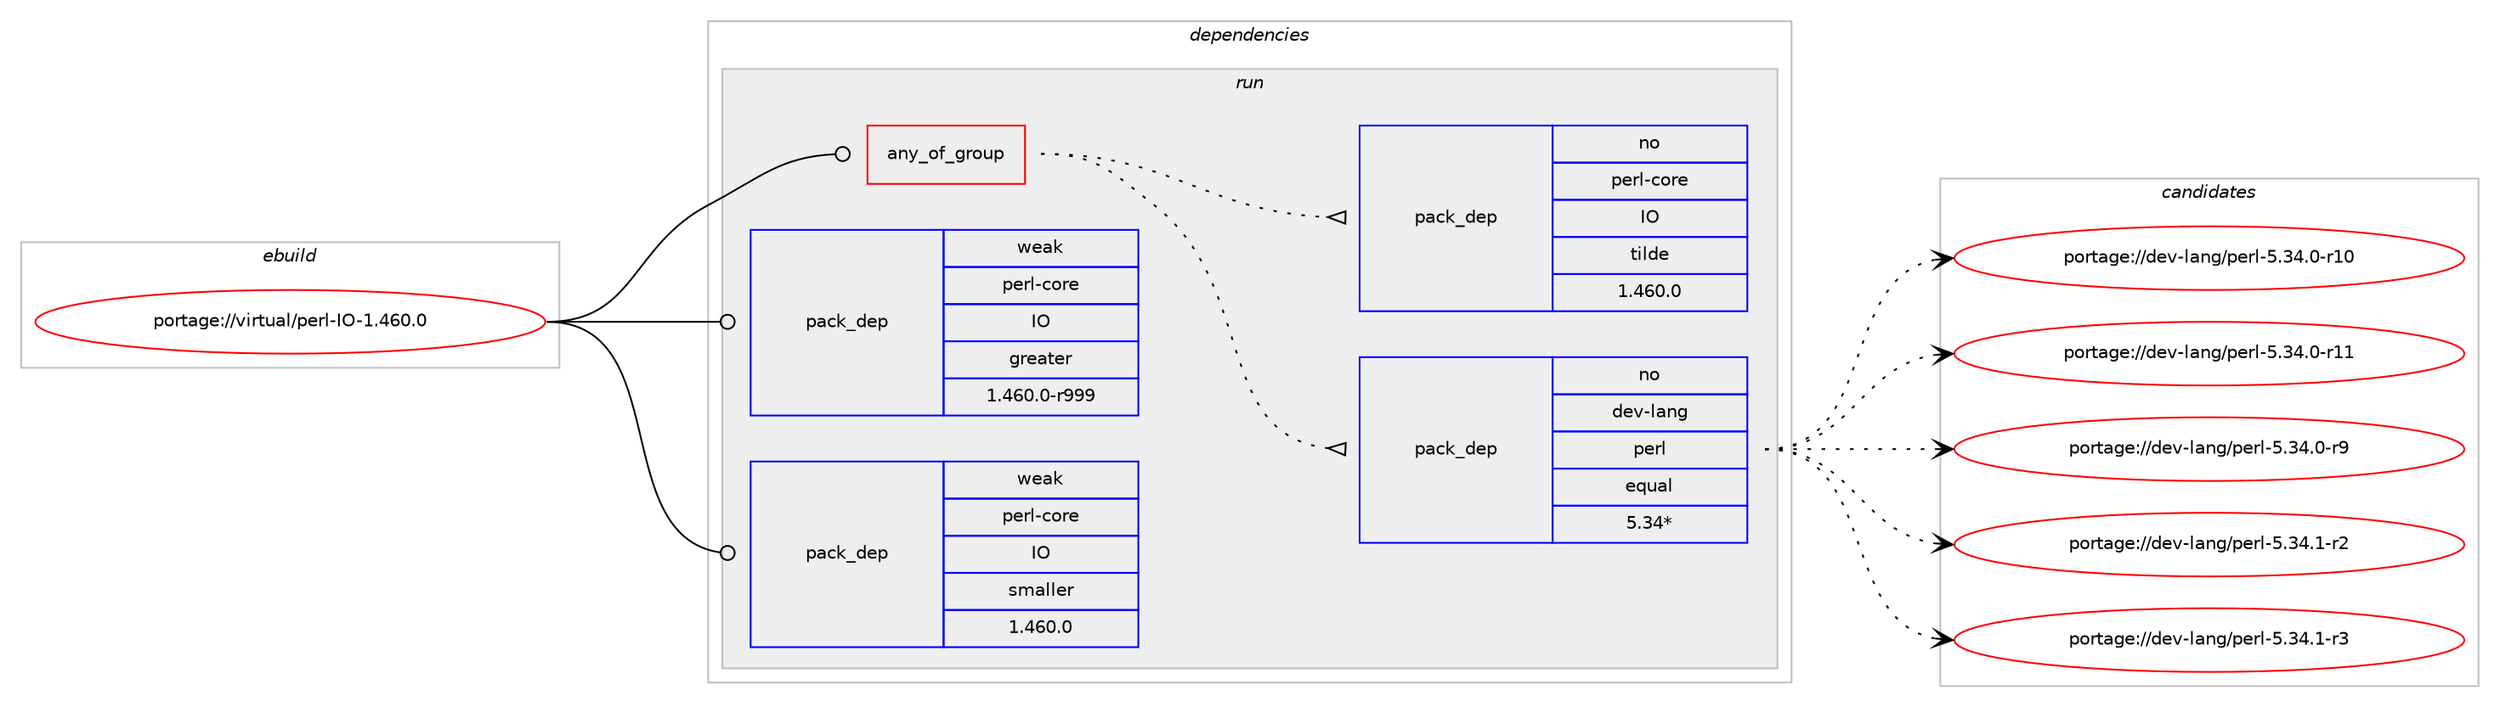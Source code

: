 digraph prolog {

# *************
# Graph options
# *************

newrank=true;
concentrate=true;
compound=true;
graph [rankdir=LR,fontname=Helvetica,fontsize=10,ranksep=1.5];#, ranksep=2.5, nodesep=0.2];
edge  [arrowhead=vee];
node  [fontname=Helvetica,fontsize=10];

# **********
# The ebuild
# **********

subgraph cluster_leftcol {
color=gray;
rank=same;
label=<<i>ebuild</i>>;
id [label="portage://virtual/perl-IO-1.460.0", color=red, width=4, href="../virtual/perl-IO-1.460.0.svg"];
}

# ****************
# The dependencies
# ****************

subgraph cluster_midcol {
color=gray;
label=<<i>dependencies</i>>;
subgraph cluster_compile {
fillcolor="#eeeeee";
style=filled;
label=<<i>compile</i>>;
}
subgraph cluster_compileandrun {
fillcolor="#eeeeee";
style=filled;
label=<<i>compile and run</i>>;
}
subgraph cluster_run {
fillcolor="#eeeeee";
style=filled;
label=<<i>run</i>>;
subgraph any40 {
dependency1820 [label=<<TABLE BORDER="0" CELLBORDER="1" CELLSPACING="0" CELLPADDING="4"><TR><TD CELLPADDING="10">any_of_group</TD></TR></TABLE>>, shape=none, color=red];subgraph pack1319 {
dependency1821 [label=<<TABLE BORDER="0" CELLBORDER="1" CELLSPACING="0" CELLPADDING="4" WIDTH="220"><TR><TD ROWSPAN="6" CELLPADDING="30">pack_dep</TD></TR><TR><TD WIDTH="110">no</TD></TR><TR><TD>dev-lang</TD></TR><TR><TD>perl</TD></TR><TR><TD>equal</TD></TR><TR><TD>5.34*</TD></TR></TABLE>>, shape=none, color=blue];
}
dependency1820:e -> dependency1821:w [weight=20,style="dotted",arrowhead="oinv"];
subgraph pack1320 {
dependency1822 [label=<<TABLE BORDER="0" CELLBORDER="1" CELLSPACING="0" CELLPADDING="4" WIDTH="220"><TR><TD ROWSPAN="6" CELLPADDING="30">pack_dep</TD></TR><TR><TD WIDTH="110">no</TD></TR><TR><TD>perl-core</TD></TR><TR><TD>IO</TD></TR><TR><TD>tilde</TD></TR><TR><TD>1.460.0</TD></TR></TABLE>>, shape=none, color=blue];
}
dependency1820:e -> dependency1822:w [weight=20,style="dotted",arrowhead="oinv"];
}
id:e -> dependency1820:w [weight=20,style="solid",arrowhead="odot"];
# *** BEGIN UNKNOWN DEPENDENCY TYPE (TODO) ***
# id -> package_dependency(portage://virtual/perl-IO-1.460.0,run,no,dev-lang,perl,none,[,,],any_same_slot,[])
# *** END UNKNOWN DEPENDENCY TYPE (TODO) ***

subgraph pack1321 {
dependency1823 [label=<<TABLE BORDER="0" CELLBORDER="1" CELLSPACING="0" CELLPADDING="4" WIDTH="220"><TR><TD ROWSPAN="6" CELLPADDING="30">pack_dep</TD></TR><TR><TD WIDTH="110">weak</TD></TR><TR><TD>perl-core</TD></TR><TR><TD>IO</TD></TR><TR><TD>greater</TD></TR><TR><TD>1.460.0-r999</TD></TR></TABLE>>, shape=none, color=blue];
}
id:e -> dependency1823:w [weight=20,style="solid",arrowhead="odot"];
subgraph pack1322 {
dependency1824 [label=<<TABLE BORDER="0" CELLBORDER="1" CELLSPACING="0" CELLPADDING="4" WIDTH="220"><TR><TD ROWSPAN="6" CELLPADDING="30">pack_dep</TD></TR><TR><TD WIDTH="110">weak</TD></TR><TR><TD>perl-core</TD></TR><TR><TD>IO</TD></TR><TR><TD>smaller</TD></TR><TR><TD>1.460.0</TD></TR></TABLE>>, shape=none, color=blue];
}
id:e -> dependency1824:w [weight=20,style="solid",arrowhead="odot"];
}
}

# **************
# The candidates
# **************

subgraph cluster_choices {
rank=same;
color=gray;
label=<<i>candidates</i>>;

subgraph choice1319 {
color=black;
nodesep=1;
choice10010111845108971101034711210111410845534651524648451144948 [label="portage://dev-lang/perl-5.34.0-r10", color=red, width=4,href="../dev-lang/perl-5.34.0-r10.svg"];
choice10010111845108971101034711210111410845534651524648451144949 [label="portage://dev-lang/perl-5.34.0-r11", color=red, width=4,href="../dev-lang/perl-5.34.0-r11.svg"];
choice100101118451089711010347112101114108455346515246484511457 [label="portage://dev-lang/perl-5.34.0-r9", color=red, width=4,href="../dev-lang/perl-5.34.0-r9.svg"];
choice100101118451089711010347112101114108455346515246494511450 [label="portage://dev-lang/perl-5.34.1-r2", color=red, width=4,href="../dev-lang/perl-5.34.1-r2.svg"];
choice100101118451089711010347112101114108455346515246494511451 [label="portage://dev-lang/perl-5.34.1-r3", color=red, width=4,href="../dev-lang/perl-5.34.1-r3.svg"];
dependency1821:e -> choice10010111845108971101034711210111410845534651524648451144948:w [style=dotted,weight="100"];
dependency1821:e -> choice10010111845108971101034711210111410845534651524648451144949:w [style=dotted,weight="100"];
dependency1821:e -> choice100101118451089711010347112101114108455346515246484511457:w [style=dotted,weight="100"];
dependency1821:e -> choice100101118451089711010347112101114108455346515246494511450:w [style=dotted,weight="100"];
dependency1821:e -> choice100101118451089711010347112101114108455346515246494511451:w [style=dotted,weight="100"];
}
subgraph choice1320 {
color=black;
nodesep=1;
}
subgraph choice1321 {
color=black;
nodesep=1;
}
subgraph choice1322 {
color=black;
nodesep=1;
}
}

}
